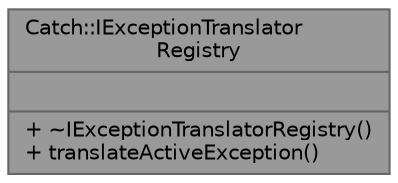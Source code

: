 digraph "Catch::IExceptionTranslatorRegistry"
{
 // LATEX_PDF_SIZE
  bgcolor="transparent";
  edge [fontname=Helvetica,fontsize=10,labelfontname=Helvetica,labelfontsize=10];
  node [fontname=Helvetica,fontsize=10,shape=box,height=0.2,width=0.4];
  Node1 [shape=record,label="{Catch::IExceptionTranslator\lRegistry\n||+ ~IExceptionTranslatorRegistry()\l+ translateActiveException()\l}",height=0.2,width=0.4,color="gray40", fillcolor="grey60", style="filled", fontcolor="black",tooltip=" "];
}
